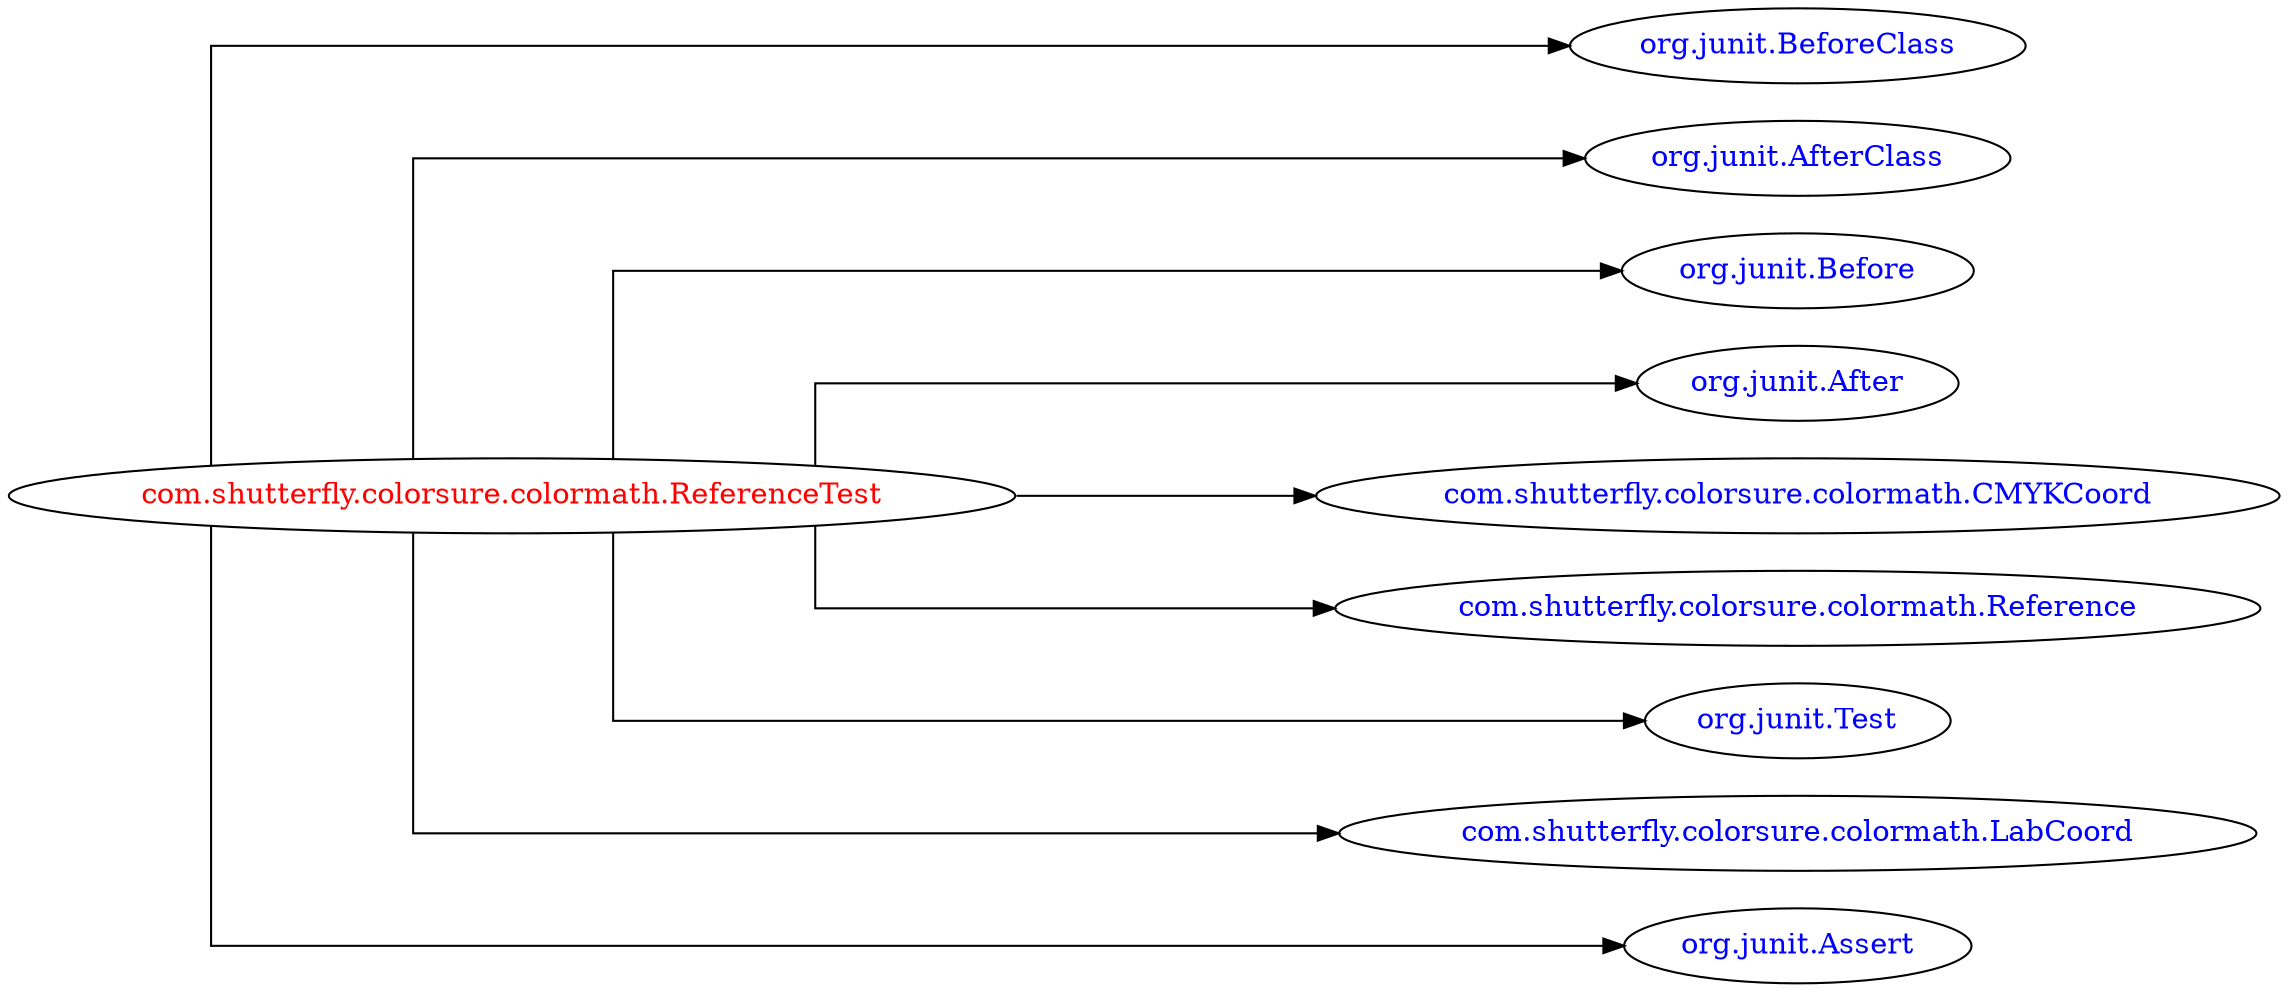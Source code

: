 digraph dependencyGraph {
 concentrate=true;
 ranksep="2.0";
 rankdir="LR"; 
 splines="ortho";
"com.shutterfly.colorsure.colormath.ReferenceTest" [fontcolor="red"];
"org.junit.BeforeClass" [ fontcolor="blue" ];
"com.shutterfly.colorsure.colormath.ReferenceTest"->"org.junit.BeforeClass";
"org.junit.AfterClass" [ fontcolor="blue" ];
"com.shutterfly.colorsure.colormath.ReferenceTest"->"org.junit.AfterClass";
"org.junit.Before" [ fontcolor="blue" ];
"com.shutterfly.colorsure.colormath.ReferenceTest"->"org.junit.Before";
"org.junit.After" [ fontcolor="blue" ];
"com.shutterfly.colorsure.colormath.ReferenceTest"->"org.junit.After";
"com.shutterfly.colorsure.colormath.CMYKCoord" [ fontcolor="blue" ];
"com.shutterfly.colorsure.colormath.ReferenceTest"->"com.shutterfly.colorsure.colormath.CMYKCoord";
"com.shutterfly.colorsure.colormath.Reference" [ fontcolor="blue" ];
"com.shutterfly.colorsure.colormath.ReferenceTest"->"com.shutterfly.colorsure.colormath.Reference";
"org.junit.Test" [ fontcolor="blue" ];
"com.shutterfly.colorsure.colormath.ReferenceTest"->"org.junit.Test";
"com.shutterfly.colorsure.colormath.LabCoord" [ fontcolor="blue" ];
"com.shutterfly.colorsure.colormath.ReferenceTest"->"com.shutterfly.colorsure.colormath.LabCoord";
"org.junit.Assert" [ fontcolor="blue" ];
"com.shutterfly.colorsure.colormath.ReferenceTest"->"org.junit.Assert";
}